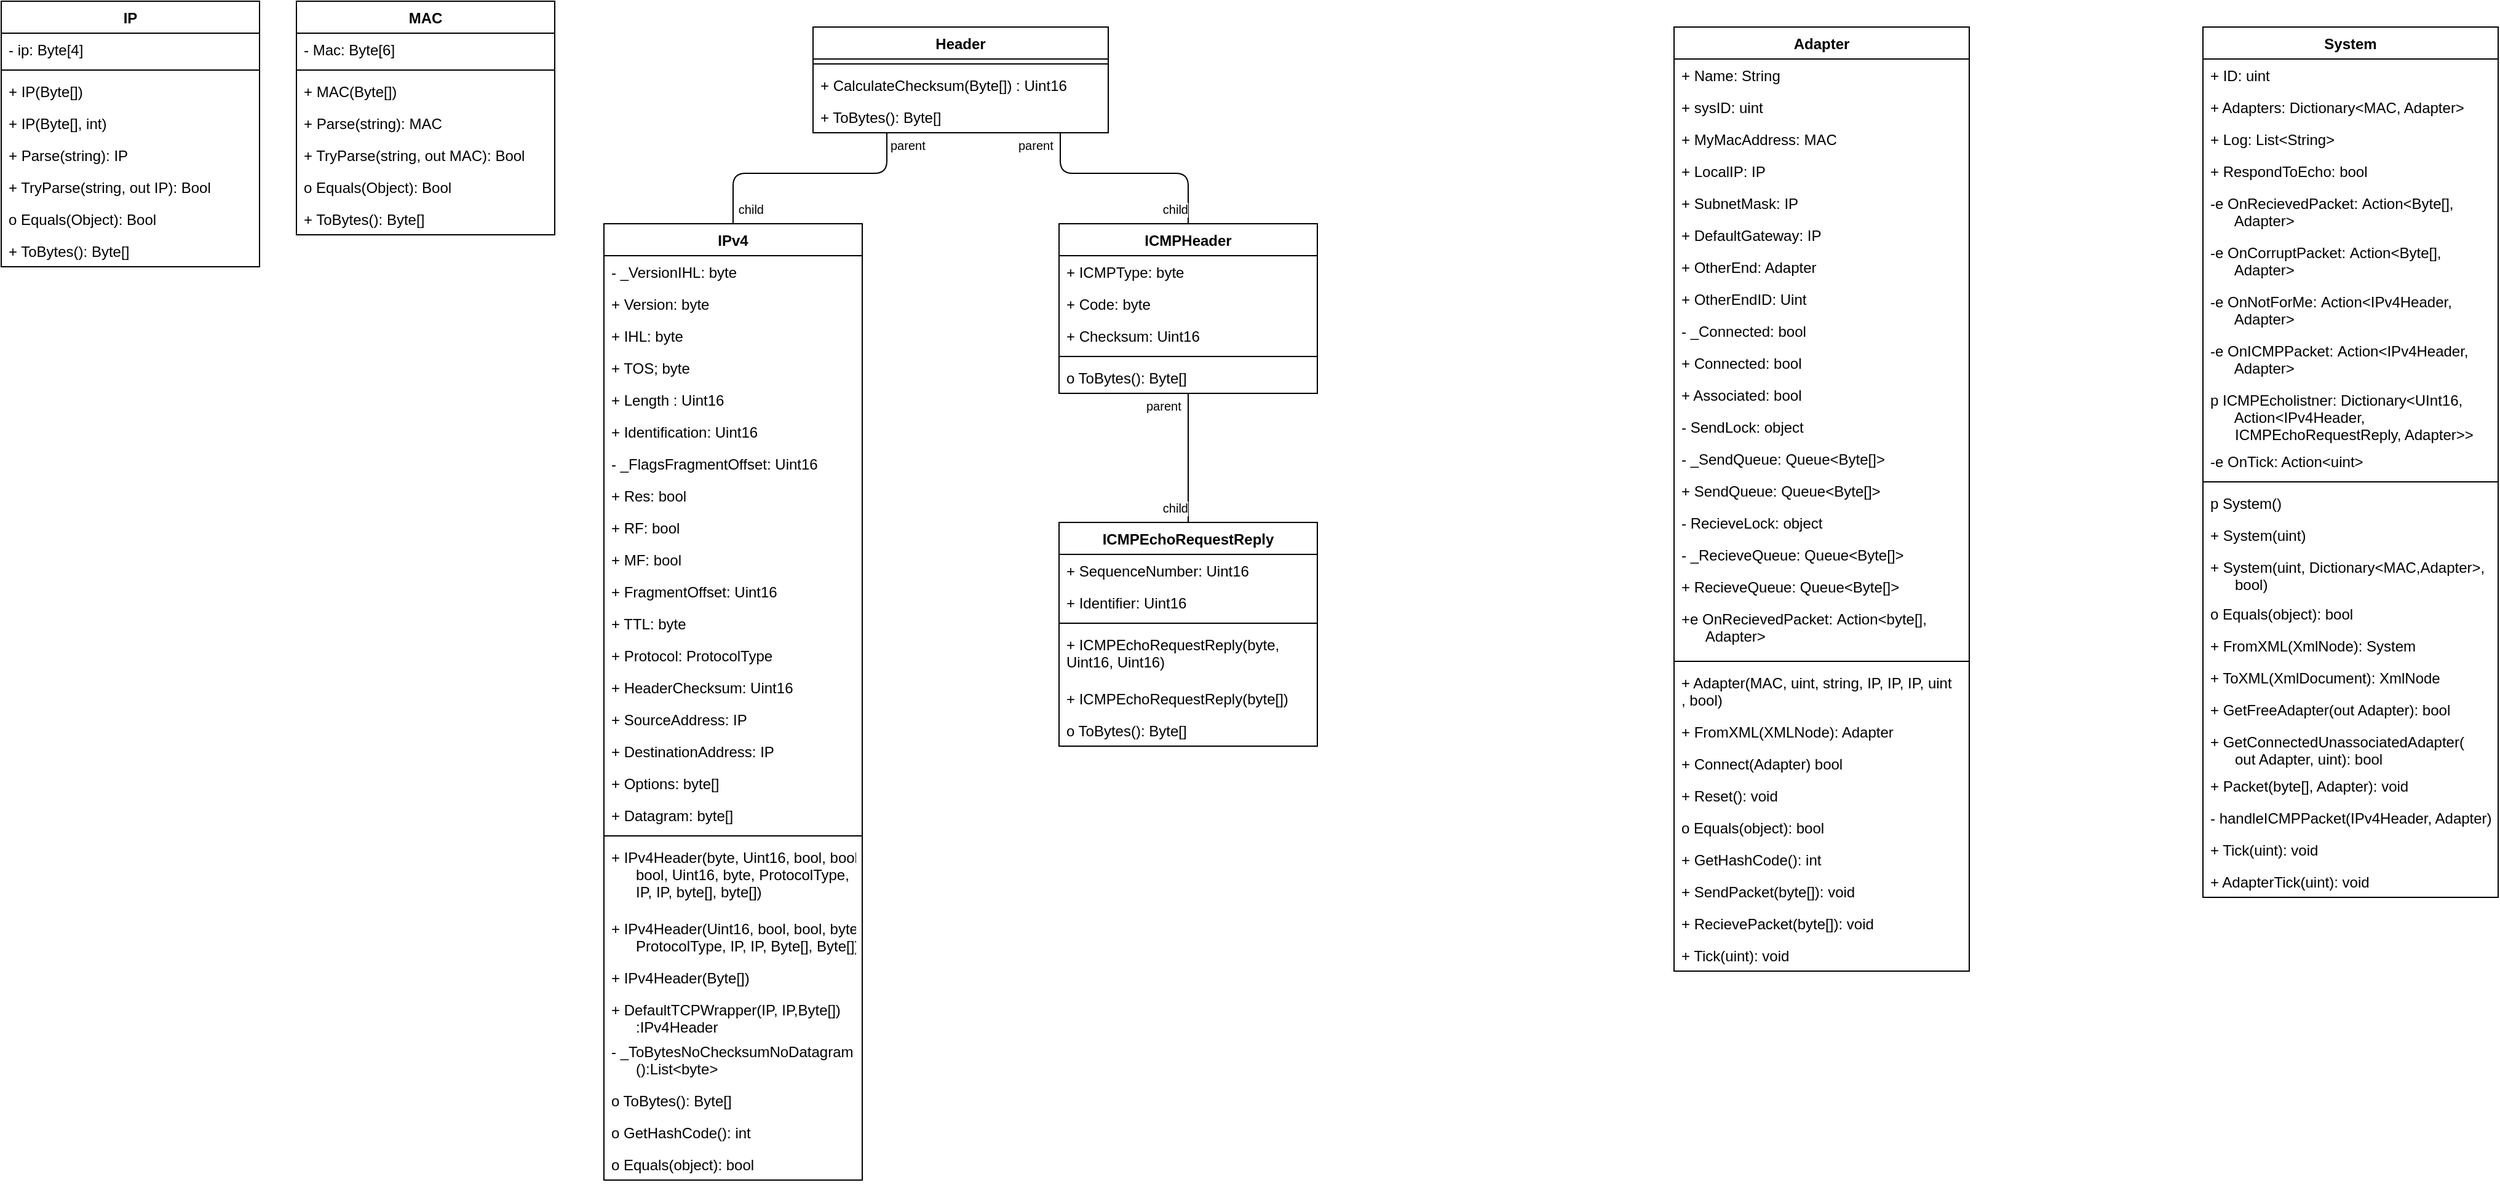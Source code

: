 <mxfile version="10.5.4" type="device"><diagram id="iiaEg7Ecl_lVvArMVaMY" name="Page-1"><mxGraphModel dx="1071" dy="535" grid="1" gridSize="10" guides="1" tooltips="1" connect="1" arrows="1" fold="1" page="1" pageScale="1" pageWidth="827" pageHeight="1169" math="0" shadow="0"><root><mxCell id="0"/><mxCell id="1" parent="0"/><mxCell id="L26gmbb_Y5zJbxJsYGt_-12" value="IP&#10;" style="swimlane;fontStyle=1;align=center;verticalAlign=top;childLayout=stackLayout;horizontal=1;startSize=26;horizontalStack=0;resizeParent=1;resizeParentMax=0;resizeLast=0;collapsible=1;marginBottom=0;" vertex="1" parent="1"><mxGeometry x="20" y="20" width="210" height="216" as="geometry"><mxRectangle x="20" y="20" width="40" height="26" as="alternateBounds"/></mxGeometry></mxCell><mxCell id="L26gmbb_Y5zJbxJsYGt_-13" value="- ip: Byte[4]" style="text;strokeColor=none;fillColor=none;align=left;verticalAlign=top;spacingLeft=4;spacingRight=4;overflow=hidden;rotatable=0;points=[[0,0.5],[1,0.5]];portConstraint=eastwest;" vertex="1" parent="L26gmbb_Y5zJbxJsYGt_-12"><mxGeometry y="26" width="210" height="26" as="geometry"/></mxCell><mxCell id="L26gmbb_Y5zJbxJsYGt_-14" value="" style="line;strokeWidth=1;fillColor=none;align=left;verticalAlign=middle;spacingTop=-1;spacingLeft=3;spacingRight=3;rotatable=0;labelPosition=right;points=[];portConstraint=eastwest;" vertex="1" parent="L26gmbb_Y5zJbxJsYGt_-12"><mxGeometry y="52" width="210" height="8" as="geometry"/></mxCell><mxCell id="L26gmbb_Y5zJbxJsYGt_-15" value="+ IP(Byte[])" style="text;strokeColor=none;fillColor=none;align=left;verticalAlign=top;spacingLeft=4;spacingRight=4;overflow=hidden;rotatable=0;points=[[0,0.5],[1,0.5]];portConstraint=eastwest;" vertex="1" parent="L26gmbb_Y5zJbxJsYGt_-12"><mxGeometry y="60" width="210" height="26" as="geometry"/></mxCell><mxCell id="L26gmbb_Y5zJbxJsYGt_-16" value="+ IP(Byte[], int)" style="text;strokeColor=none;fillColor=none;align=left;verticalAlign=top;spacingLeft=4;spacingRight=4;overflow=hidden;rotatable=0;points=[[0,0.5],[1,0.5]];portConstraint=eastwest;" vertex="1" parent="L26gmbb_Y5zJbxJsYGt_-12"><mxGeometry y="86" width="210" height="26" as="geometry"/></mxCell><mxCell id="L26gmbb_Y5zJbxJsYGt_-17" value="+ Parse(string): IP" style="text;strokeColor=none;fillColor=none;align=left;verticalAlign=top;spacingLeft=4;spacingRight=4;overflow=hidden;rotatable=0;points=[[0,0.5],[1,0.5]];portConstraint=eastwest;" vertex="1" parent="L26gmbb_Y5zJbxJsYGt_-12"><mxGeometry y="112" width="210" height="26" as="geometry"/></mxCell><mxCell id="L26gmbb_Y5zJbxJsYGt_-19" value="+ TryParse(string, out IP): Bool " style="text;strokeColor=none;fillColor=none;align=left;verticalAlign=top;spacingLeft=4;spacingRight=4;overflow=hidden;rotatable=0;points=[[0,0.5],[1,0.5]];portConstraint=eastwest;" vertex="1" parent="L26gmbb_Y5zJbxJsYGt_-12"><mxGeometry y="138" width="210" height="26" as="geometry"/></mxCell><mxCell id="L26gmbb_Y5zJbxJsYGt_-20" value="o Equals(Object): Bool" style="text;strokeColor=none;fillColor=none;align=left;verticalAlign=top;spacingLeft=4;spacingRight=4;overflow=hidden;rotatable=0;points=[[0,0.5],[1,0.5]];portConstraint=eastwest;" vertex="1" parent="L26gmbb_Y5zJbxJsYGt_-12"><mxGeometry y="164" width="210" height="26" as="geometry"/></mxCell><mxCell id="L26gmbb_Y5zJbxJsYGt_-21" value="+ ToBytes(): Byte[]" style="text;strokeColor=none;fillColor=none;align=left;verticalAlign=top;spacingLeft=4;spacingRight=4;overflow=hidden;rotatable=0;points=[[0,0.5],[1,0.5]];portConstraint=eastwest;" vertex="1" parent="L26gmbb_Y5zJbxJsYGt_-12"><mxGeometry y="190" width="210" height="26" as="geometry"/></mxCell><mxCell id="L26gmbb_Y5zJbxJsYGt_-22" value="MAC&#10;" style="swimlane;fontStyle=1;align=center;verticalAlign=top;childLayout=stackLayout;horizontal=1;startSize=26;horizontalStack=0;resizeParent=1;resizeParentMax=0;resizeLast=0;collapsible=1;marginBottom=0;" vertex="1" parent="1"><mxGeometry x="260" y="20" width="210" height="190" as="geometry"><mxRectangle x="260" y="20" width="40" height="26" as="alternateBounds"/></mxGeometry></mxCell><mxCell id="L26gmbb_Y5zJbxJsYGt_-23" value="- Mac: Byte[6]" style="text;strokeColor=none;fillColor=none;align=left;verticalAlign=top;spacingLeft=4;spacingRight=4;overflow=hidden;rotatable=0;points=[[0,0.5],[1,0.5]];portConstraint=eastwest;" vertex="1" parent="L26gmbb_Y5zJbxJsYGt_-22"><mxGeometry y="26" width="210" height="26" as="geometry"/></mxCell><mxCell id="L26gmbb_Y5zJbxJsYGt_-24" value="" style="line;strokeWidth=1;fillColor=none;align=left;verticalAlign=middle;spacingTop=-1;spacingLeft=3;spacingRight=3;rotatable=0;labelPosition=right;points=[];portConstraint=eastwest;" vertex="1" parent="L26gmbb_Y5zJbxJsYGt_-22"><mxGeometry y="52" width="210" height="8" as="geometry"/></mxCell><mxCell id="L26gmbb_Y5zJbxJsYGt_-25" value="+ MAC(Byte[])" style="text;strokeColor=none;fillColor=none;align=left;verticalAlign=top;spacingLeft=4;spacingRight=4;overflow=hidden;rotatable=0;points=[[0,0.5],[1,0.5]];portConstraint=eastwest;" vertex="1" parent="L26gmbb_Y5zJbxJsYGt_-22"><mxGeometry y="60" width="210" height="26" as="geometry"/></mxCell><mxCell id="L26gmbb_Y5zJbxJsYGt_-27" value="+ Parse(string): MAC" style="text;strokeColor=none;fillColor=none;align=left;verticalAlign=top;spacingLeft=4;spacingRight=4;overflow=hidden;rotatable=0;points=[[0,0.5],[1,0.5]];portConstraint=eastwest;" vertex="1" parent="L26gmbb_Y5zJbxJsYGt_-22"><mxGeometry y="86" width="210" height="26" as="geometry"/></mxCell><mxCell id="L26gmbb_Y5zJbxJsYGt_-28" value="+ TryParse(string, out MAC): Bool " style="text;strokeColor=none;fillColor=none;align=left;verticalAlign=top;spacingLeft=4;spacingRight=4;overflow=hidden;rotatable=0;points=[[0,0.5],[1,0.5]];portConstraint=eastwest;" vertex="1" parent="L26gmbb_Y5zJbxJsYGt_-22"><mxGeometry y="112" width="210" height="26" as="geometry"/></mxCell><mxCell id="L26gmbb_Y5zJbxJsYGt_-29" value="o Equals(Object): Bool" style="text;strokeColor=none;fillColor=none;align=left;verticalAlign=top;spacingLeft=4;spacingRight=4;overflow=hidden;rotatable=0;points=[[0,0.5],[1,0.5]];portConstraint=eastwest;" vertex="1" parent="L26gmbb_Y5zJbxJsYGt_-22"><mxGeometry y="138" width="210" height="26" as="geometry"/></mxCell><mxCell id="L26gmbb_Y5zJbxJsYGt_-30" value="+ ToBytes(): Byte[]" style="text;strokeColor=none;fillColor=none;align=left;verticalAlign=top;spacingLeft=4;spacingRight=4;overflow=hidden;rotatable=0;points=[[0,0.5],[1,0.5]];portConstraint=eastwest;" vertex="1" parent="L26gmbb_Y5zJbxJsYGt_-22"><mxGeometry y="164" width="210" height="26" as="geometry"/></mxCell><mxCell id="L26gmbb_Y5zJbxJsYGt_-31" value="Header&#10;" style="swimlane;fontStyle=1;align=center;verticalAlign=top;childLayout=stackLayout;horizontal=1;startSize=26;horizontalStack=0;resizeParent=1;resizeParentMax=0;resizeLast=0;collapsible=1;marginBottom=0;" vertex="1" parent="1"><mxGeometry x="680" y="41" width="240" height="86" as="geometry"><mxRectangle x="260" y="20" width="40" height="26" as="alternateBounds"/></mxGeometry></mxCell><mxCell id="L26gmbb_Y5zJbxJsYGt_-33" value="" style="line;strokeWidth=1;fillColor=none;align=left;verticalAlign=middle;spacingTop=-1;spacingLeft=3;spacingRight=3;rotatable=0;labelPosition=right;points=[];portConstraint=eastwest;" vertex="1" parent="L26gmbb_Y5zJbxJsYGt_-31"><mxGeometry y="26" width="240" height="8" as="geometry"/></mxCell><mxCell id="L26gmbb_Y5zJbxJsYGt_-39" value="+ CalculateChecksum(Byte[]) : Uint16" style="text;strokeColor=none;fillColor=none;align=left;verticalAlign=top;spacingLeft=4;spacingRight=4;overflow=hidden;rotatable=0;points=[[0,0.5],[1,0.5]];portConstraint=eastwest;" vertex="1" parent="L26gmbb_Y5zJbxJsYGt_-31"><mxGeometry y="34" width="240" height="26" as="geometry"/></mxCell><mxCell id="L26gmbb_Y5zJbxJsYGt_-38" value="+ ToBytes(): Byte[]" style="text;strokeColor=none;fillColor=none;align=left;verticalAlign=top;spacingLeft=4;spacingRight=4;overflow=hidden;rotatable=0;points=[[0,0.5],[1,0.5]];portConstraint=eastwest;" vertex="1" parent="L26gmbb_Y5zJbxJsYGt_-31"><mxGeometry y="60" width="240" height="26" as="geometry"/></mxCell><mxCell id="L26gmbb_Y5zJbxJsYGt_-40" value="IPv4&#10;" style="swimlane;fontStyle=1;align=center;verticalAlign=top;childLayout=stackLayout;horizontal=1;startSize=26;horizontalStack=0;resizeParent=1;resizeParentMax=0;resizeLast=0;collapsible=1;marginBottom=0;" vertex="1" parent="1"><mxGeometry x="510" y="201" width="210" height="778" as="geometry"><mxRectangle x="260" y="20" width="40" height="26" as="alternateBounds"/></mxGeometry></mxCell><mxCell id="L26gmbb_Y5zJbxJsYGt_-61" value="- _VersionIHL: byte" style="text;strokeColor=none;fillColor=none;align=left;verticalAlign=top;spacingLeft=4;spacingRight=4;overflow=hidden;rotatable=0;points=[[0,0.5],[1,0.5]];portConstraint=eastwest;" vertex="1" parent="L26gmbb_Y5zJbxJsYGt_-40"><mxGeometry y="26" width="210" height="26" as="geometry"/></mxCell><mxCell id="L26gmbb_Y5zJbxJsYGt_-67" value="+ Version: byte" style="text;strokeColor=none;fillColor=none;align=left;verticalAlign=top;spacingLeft=4;spacingRight=4;overflow=hidden;rotatable=0;points=[[0,0.5],[1,0.5]];portConstraint=eastwest;" vertex="1" parent="L26gmbb_Y5zJbxJsYGt_-40"><mxGeometry y="52" width="210" height="26" as="geometry"/></mxCell><mxCell id="L26gmbb_Y5zJbxJsYGt_-74" value="+ IHL: byte" style="text;strokeColor=none;fillColor=none;align=left;verticalAlign=top;spacingLeft=4;spacingRight=4;overflow=hidden;rotatable=0;points=[[0,0.5],[1,0.5]];portConstraint=eastwest;" vertex="1" parent="L26gmbb_Y5zJbxJsYGt_-40"><mxGeometry y="78" width="210" height="26" as="geometry"/></mxCell><mxCell id="L26gmbb_Y5zJbxJsYGt_-79" value="+ TOS; byte" style="text;strokeColor=none;fillColor=none;align=left;verticalAlign=top;spacingLeft=4;spacingRight=4;overflow=hidden;rotatable=0;points=[[0,0.5],[1,0.5]];portConstraint=eastwest;" vertex="1" parent="L26gmbb_Y5zJbxJsYGt_-40"><mxGeometry y="104" width="210" height="26" as="geometry"/></mxCell><mxCell id="L26gmbb_Y5zJbxJsYGt_-78" value="+ Length : Uint16" style="text;strokeColor=none;fillColor=none;align=left;verticalAlign=top;spacingLeft=4;spacingRight=4;overflow=hidden;rotatable=0;points=[[0,0.5],[1,0.5]];portConstraint=eastwest;" vertex="1" parent="L26gmbb_Y5zJbxJsYGt_-40"><mxGeometry y="130" width="210" height="26" as="geometry"/></mxCell><mxCell id="L26gmbb_Y5zJbxJsYGt_-77" value="+ Identification: Uint16" style="text;strokeColor=none;fillColor=none;align=left;verticalAlign=top;spacingLeft=4;spacingRight=4;overflow=hidden;rotatable=0;points=[[0,0.5],[1,0.5]];portConstraint=eastwest;" vertex="1" parent="L26gmbb_Y5zJbxJsYGt_-40"><mxGeometry y="156" width="210" height="26" as="geometry"/></mxCell><mxCell id="L26gmbb_Y5zJbxJsYGt_-76" value="- _FlagsFragmentOffset: Uint16" style="text;strokeColor=none;fillColor=none;align=left;verticalAlign=top;spacingLeft=4;spacingRight=4;overflow=hidden;rotatable=0;points=[[0,0.5],[1,0.5]];portConstraint=eastwest;" vertex="1" parent="L26gmbb_Y5zJbxJsYGt_-40"><mxGeometry y="182" width="210" height="26" as="geometry"/></mxCell><mxCell id="L26gmbb_Y5zJbxJsYGt_-75" value="+ Res: bool" style="text;strokeColor=none;fillColor=none;align=left;verticalAlign=top;spacingLeft=4;spacingRight=4;overflow=hidden;rotatable=0;points=[[0,0.5],[1,0.5]];portConstraint=eastwest;" vertex="1" parent="L26gmbb_Y5zJbxJsYGt_-40"><mxGeometry y="208" width="210" height="26" as="geometry"/></mxCell><mxCell id="L26gmbb_Y5zJbxJsYGt_-71" value="+ RF: bool" style="text;strokeColor=none;fillColor=none;align=left;verticalAlign=top;spacingLeft=4;spacingRight=4;overflow=hidden;rotatable=0;points=[[0,0.5],[1,0.5]];portConstraint=eastwest;" vertex="1" parent="L26gmbb_Y5zJbxJsYGt_-40"><mxGeometry y="234" width="210" height="26" as="geometry"/></mxCell><mxCell id="L26gmbb_Y5zJbxJsYGt_-73" value="+ MF: bool" style="text;strokeColor=none;fillColor=none;align=left;verticalAlign=top;spacingLeft=4;spacingRight=4;overflow=hidden;rotatable=0;points=[[0,0.5],[1,0.5]];portConstraint=eastwest;" vertex="1" parent="L26gmbb_Y5zJbxJsYGt_-40"><mxGeometry y="260" width="210" height="26" as="geometry"/></mxCell><mxCell id="L26gmbb_Y5zJbxJsYGt_-72" value="+ FragmentOffset: Uint16" style="text;strokeColor=none;fillColor=none;align=left;verticalAlign=top;spacingLeft=4;spacingRight=4;overflow=hidden;rotatable=0;points=[[0,0.5],[1,0.5]];portConstraint=eastwest;" vertex="1" parent="L26gmbb_Y5zJbxJsYGt_-40"><mxGeometry y="286" width="210" height="26" as="geometry"/></mxCell><mxCell id="L26gmbb_Y5zJbxJsYGt_-70" value="+ TTL: byte" style="text;strokeColor=none;fillColor=none;align=left;verticalAlign=top;spacingLeft=4;spacingRight=4;overflow=hidden;rotatable=0;points=[[0,0.5],[1,0.5]];portConstraint=eastwest;" vertex="1" parent="L26gmbb_Y5zJbxJsYGt_-40"><mxGeometry y="312" width="210" height="26" as="geometry"/></mxCell><mxCell id="L26gmbb_Y5zJbxJsYGt_-68" value="+ Protocol: ProtocolType" style="text;strokeColor=none;fillColor=none;align=left;verticalAlign=top;spacingLeft=4;spacingRight=4;overflow=hidden;rotatable=0;points=[[0,0.5],[1,0.5]];portConstraint=eastwest;" vertex="1" parent="L26gmbb_Y5zJbxJsYGt_-40"><mxGeometry y="338" width="210" height="26" as="geometry"/></mxCell><mxCell id="L26gmbb_Y5zJbxJsYGt_-69" value="+ HeaderChecksum: Uint16" style="text;strokeColor=none;fillColor=none;align=left;verticalAlign=top;spacingLeft=4;spacingRight=4;overflow=hidden;rotatable=0;points=[[0,0.5],[1,0.5]];portConstraint=eastwest;" vertex="1" parent="L26gmbb_Y5zJbxJsYGt_-40"><mxGeometry y="364" width="210" height="26" as="geometry"/></mxCell><mxCell id="L26gmbb_Y5zJbxJsYGt_-66" value="+ SourceAddress: IP" style="text;strokeColor=none;fillColor=none;align=left;verticalAlign=top;spacingLeft=4;spacingRight=4;overflow=hidden;rotatable=0;points=[[0,0.5],[1,0.5]];portConstraint=eastwest;" vertex="1" parent="L26gmbb_Y5zJbxJsYGt_-40"><mxGeometry y="390" width="210" height="26" as="geometry"/></mxCell><mxCell id="L26gmbb_Y5zJbxJsYGt_-65" value="+ DestinationAddress: IP" style="text;strokeColor=none;fillColor=none;align=left;verticalAlign=top;spacingLeft=4;spacingRight=4;overflow=hidden;rotatable=0;points=[[0,0.5],[1,0.5]];portConstraint=eastwest;" vertex="1" parent="L26gmbb_Y5zJbxJsYGt_-40"><mxGeometry y="416" width="210" height="26" as="geometry"/></mxCell><mxCell id="L26gmbb_Y5zJbxJsYGt_-63" value="+ Options: byte[]" style="text;strokeColor=none;fillColor=none;align=left;verticalAlign=top;spacingLeft=4;spacingRight=4;overflow=hidden;rotatable=0;points=[[0,0.5],[1,0.5]];portConstraint=eastwest;" vertex="1" parent="L26gmbb_Y5zJbxJsYGt_-40"><mxGeometry y="442" width="210" height="26" as="geometry"/></mxCell><mxCell id="L26gmbb_Y5zJbxJsYGt_-62" value="+ Datagram: byte[]" style="text;strokeColor=none;fillColor=none;align=left;verticalAlign=top;spacingLeft=4;spacingRight=4;overflow=hidden;rotatable=0;points=[[0,0.5],[1,0.5]];portConstraint=eastwest;" vertex="1" parent="L26gmbb_Y5zJbxJsYGt_-40"><mxGeometry y="468" width="210" height="26" as="geometry"/></mxCell><mxCell id="L26gmbb_Y5zJbxJsYGt_-41" value="" style="line;strokeWidth=1;fillColor=none;align=left;verticalAlign=middle;spacingTop=-1;spacingLeft=3;spacingRight=3;rotatable=0;labelPosition=right;points=[];portConstraint=eastwest;" vertex="1" parent="L26gmbb_Y5zJbxJsYGt_-40"><mxGeometry y="494" width="210" height="8" as="geometry"/></mxCell><mxCell id="L26gmbb_Y5zJbxJsYGt_-42" value="+ IPv4Header(byte, Uint16, bool, bool,&#10;      bool, Uint16, byte, ProtocolType, &#10;      IP, IP, byte[], byte[])" style="text;strokeColor=none;fillColor=none;align=left;verticalAlign=top;spacingLeft=4;spacingRight=4;overflow=hidden;rotatable=0;points=[[0,0.5],[1,0.5]];portConstraint=eastwest;" vertex="1" parent="L26gmbb_Y5zJbxJsYGt_-40"><mxGeometry y="502" width="210" height="58" as="geometry"/></mxCell><mxCell id="L26gmbb_Y5zJbxJsYGt_-81" value="+ IPv4Header(Uint16, bool, bool, byte,&#10;      ProtocolType, IP, IP, Byte[], Byte[])" style="text;strokeColor=none;fillColor=none;align=left;verticalAlign=top;spacingLeft=4;spacingRight=4;overflow=hidden;rotatable=0;points=[[0,0.5],[1,0.5]];portConstraint=eastwest;fontFamily=Helvetica;fontSize=12;fontColor=#000000;gradientColor=none;" vertex="1" parent="L26gmbb_Y5zJbxJsYGt_-40"><mxGeometry y="560" width="210" height="40" as="geometry"/></mxCell><mxCell id="L26gmbb_Y5zJbxJsYGt_-82" value="+ IPv4Header(Byte[])" style="text;strokeColor=none;fillColor=none;align=left;verticalAlign=top;spacingLeft=4;spacingRight=4;overflow=hidden;rotatable=0;points=[[0,0.5],[1,0.5]];portConstraint=eastwest;" vertex="1" parent="L26gmbb_Y5zJbxJsYGt_-40"><mxGeometry y="600" width="210" height="26" as="geometry"/></mxCell><mxCell id="L26gmbb_Y5zJbxJsYGt_-84" value="+ DefaultTCPWrapper(IP, IP,Byte[])&#10;      :IPv4Header" style="text;strokeColor=none;fillColor=none;align=left;verticalAlign=top;spacingLeft=4;spacingRight=4;overflow=hidden;rotatable=0;points=[[0,0.5],[1,0.5]];portConstraint=eastwest;" vertex="1" parent="L26gmbb_Y5zJbxJsYGt_-40"><mxGeometry y="626" width="210" height="34" as="geometry"/></mxCell><mxCell id="L26gmbb_Y5zJbxJsYGt_-83" value="- _ToBytesNoChecksumNoDatagram&#10;      ():List&lt;byte&gt;" style="text;strokeColor=none;fillColor=none;align=left;verticalAlign=top;spacingLeft=4;spacingRight=4;overflow=hidden;rotatable=0;points=[[0,0.5],[1,0.5]];portConstraint=eastwest;" vertex="1" parent="L26gmbb_Y5zJbxJsYGt_-40"><mxGeometry y="660" width="210" height="40" as="geometry"/></mxCell><mxCell id="L26gmbb_Y5zJbxJsYGt_-85" value="o ToBytes(): Byte[]" style="text;strokeColor=none;fillColor=none;align=left;verticalAlign=top;spacingLeft=4;spacingRight=4;overflow=hidden;rotatable=0;points=[[0,0.5],[1,0.5]];portConstraint=eastwest;" vertex="1" parent="L26gmbb_Y5zJbxJsYGt_-40"><mxGeometry y="700" width="210" height="26" as="geometry"/></mxCell><mxCell id="L26gmbb_Y5zJbxJsYGt_-80" value="o GetHashCode(): int" style="text;strokeColor=none;fillColor=none;align=left;verticalAlign=top;spacingLeft=4;spacingRight=4;overflow=hidden;rotatable=0;points=[[0,0.5],[1,0.5]];portConstraint=eastwest;" vertex="1" parent="L26gmbb_Y5zJbxJsYGt_-40"><mxGeometry y="726" width="210" height="26" as="geometry"/></mxCell><mxCell id="L26gmbb_Y5zJbxJsYGt_-43" value="o Equals(object): bool" style="text;strokeColor=none;fillColor=none;align=left;verticalAlign=top;spacingLeft=4;spacingRight=4;overflow=hidden;rotatable=0;points=[[0,0.5],[1,0.5]];portConstraint=eastwest;" vertex="1" parent="L26gmbb_Y5zJbxJsYGt_-40"><mxGeometry y="752" width="210" height="26" as="geometry"/></mxCell><mxCell id="L26gmbb_Y5zJbxJsYGt_-44" value="ICMPHeader&#10;" style="swimlane;fontStyle=1;align=center;verticalAlign=top;childLayout=stackLayout;horizontal=1;startSize=26;horizontalStack=0;resizeParent=1;resizeParentMax=0;resizeLast=0;collapsible=1;marginBottom=0;" vertex="1" parent="1"><mxGeometry x="880" y="201" width="210" height="138" as="geometry"><mxRectangle x="260" y="20" width="40" height="26" as="alternateBounds"/></mxGeometry></mxCell><mxCell id="L26gmbb_Y5zJbxJsYGt_-87" value="+ ICMPType: byte" style="text;strokeColor=none;fillColor=none;align=left;verticalAlign=top;spacingLeft=4;spacingRight=4;overflow=hidden;rotatable=0;points=[[0,0.5],[1,0.5]];portConstraint=eastwest;" vertex="1" parent="L26gmbb_Y5zJbxJsYGt_-44"><mxGeometry y="26" width="210" height="26" as="geometry"/></mxCell><mxCell id="L26gmbb_Y5zJbxJsYGt_-88" value="+ Code: byte" style="text;strokeColor=none;fillColor=none;align=left;verticalAlign=top;spacingLeft=4;spacingRight=4;overflow=hidden;rotatable=0;points=[[0,0.5],[1,0.5]];portConstraint=eastwest;" vertex="1" parent="L26gmbb_Y5zJbxJsYGt_-44"><mxGeometry y="52" width="210" height="26" as="geometry"/></mxCell><mxCell id="L26gmbb_Y5zJbxJsYGt_-86" value="+ Checksum: Uint16" style="text;strokeColor=none;fillColor=none;align=left;verticalAlign=top;spacingLeft=4;spacingRight=4;overflow=hidden;rotatable=0;points=[[0,0.5],[1,0.5]];portConstraint=eastwest;" vertex="1" parent="L26gmbb_Y5zJbxJsYGt_-44"><mxGeometry y="78" width="210" height="26" as="geometry"/></mxCell><mxCell id="L26gmbb_Y5zJbxJsYGt_-45" value="" style="line;strokeWidth=1;fillColor=none;align=left;verticalAlign=middle;spacingTop=-1;spacingLeft=3;spacingRight=3;rotatable=0;labelPosition=right;points=[];portConstraint=eastwest;" vertex="1" parent="L26gmbb_Y5zJbxJsYGt_-44"><mxGeometry y="104" width="210" height="8" as="geometry"/></mxCell><mxCell id="L26gmbb_Y5zJbxJsYGt_-47" value="o ToBytes(): Byte[]" style="text;strokeColor=none;fillColor=none;align=left;verticalAlign=top;spacingLeft=4;spacingRight=4;overflow=hidden;rotatable=0;points=[[0,0.5],[1,0.5]];portConstraint=eastwest;" vertex="1" parent="L26gmbb_Y5zJbxJsYGt_-44"><mxGeometry y="112" width="210" height="26" as="geometry"/></mxCell><mxCell id="L26gmbb_Y5zJbxJsYGt_-50" value="" style="endArrow=none;html=1;edgeStyle=orthogonalEdgeStyle;entryX=0.5;entryY=0;entryDx=0;entryDy=0;exitX=0.25;exitY=1;exitDx=0;exitDy=0;" edge="1" parent="1" source="L26gmbb_Y5zJbxJsYGt_-31" target="L26gmbb_Y5zJbxJsYGt_-40"><mxGeometry relative="1" as="geometry"><mxPoint x="739" y="160" as="sourcePoint"/><mxPoint x="640" y="170" as="targetPoint"/><Array as="points"><mxPoint x="740" y="160"/><mxPoint x="615" y="160"/></Array></mxGeometry></mxCell><mxCell id="L26gmbb_Y5zJbxJsYGt_-51" value="parent" style="resizable=0;html=1;align=left;verticalAlign=bottom;labelBackgroundColor=#ffffff;fontSize=10;" connectable="0" vertex="1" parent="L26gmbb_Y5zJbxJsYGt_-50"><mxGeometry x="-1" relative="1" as="geometry"><mxPoint x="0.5" y="18" as="offset"/></mxGeometry></mxCell><mxCell id="L26gmbb_Y5zJbxJsYGt_-52" value="child" style="resizable=0;html=1;align=right;verticalAlign=bottom;labelBackgroundColor=#ffffff;fontSize=10;" connectable="0" vertex="1" parent="L26gmbb_Y5zJbxJsYGt_-50"><mxGeometry x="1" relative="1" as="geometry"><mxPoint x="25.5" y="-4" as="offset"/></mxGeometry></mxCell><mxCell id="L26gmbb_Y5zJbxJsYGt_-53" value="" style="endArrow=none;html=1;edgeStyle=orthogonalEdgeStyle;entryX=0.5;entryY=0;entryDx=0;entryDy=0;" edge="1" parent="1" source="L26gmbb_Y5zJbxJsYGt_-38" target="L26gmbb_Y5zJbxJsYGt_-44"><mxGeometry relative="1" as="geometry"><mxPoint x="880.167" y="145" as="sourcePoint"/><mxPoint x="755.167" y="219.167" as="targetPoint"/><Array as="points"><mxPoint x="881" y="160"/><mxPoint x="985" y="160"/></Array></mxGeometry></mxCell><mxCell id="L26gmbb_Y5zJbxJsYGt_-54" value="parent" style="resizable=0;html=1;align=left;verticalAlign=bottom;labelBackgroundColor=#ffffff;fontSize=10;" connectable="0" vertex="1" parent="L26gmbb_Y5zJbxJsYGt_-53"><mxGeometry x="-1" relative="1" as="geometry"><mxPoint x="-36.5" y="18" as="offset"/></mxGeometry></mxCell><mxCell id="L26gmbb_Y5zJbxJsYGt_-55" value="child" style="resizable=0;html=1;align=right;verticalAlign=bottom;labelBackgroundColor=#ffffff;fontSize=10;" connectable="0" vertex="1" parent="L26gmbb_Y5zJbxJsYGt_-53"><mxGeometry x="1" relative="1" as="geometry"><mxPoint x="0.5" y="-4" as="offset"/></mxGeometry></mxCell><mxCell id="L26gmbb_Y5zJbxJsYGt_-89" value="" style="endArrow=none;html=1;edgeStyle=orthogonalEdgeStyle;exitX=0.5;exitY=1;exitDx=0;exitDy=0;entryX=0.5;entryY=0;entryDx=0;entryDy=0;" edge="1" parent="1" source="L26gmbb_Y5zJbxJsYGt_-44" target="L26gmbb_Y5zJbxJsYGt_-92"><mxGeometry relative="1" as="geometry"><mxPoint x="983.674" y="390" as="sourcePoint"/><mxPoint x="985" y="440" as="targetPoint"/><Array as="points"/></mxGeometry></mxCell><mxCell id="L26gmbb_Y5zJbxJsYGt_-90" value="parent" style="resizable=0;html=1;align=left;verticalAlign=bottom;labelBackgroundColor=#ffffff;fontSize=10;" connectable="0" vertex="1" parent="L26gmbb_Y5zJbxJsYGt_-89"><mxGeometry x="-1" relative="1" as="geometry"><mxPoint x="-36.5" y="18" as="offset"/></mxGeometry></mxCell><mxCell id="L26gmbb_Y5zJbxJsYGt_-91" value="child" style="resizable=0;html=1;align=right;verticalAlign=bottom;labelBackgroundColor=#ffffff;fontSize=10;" connectable="0" vertex="1" parent="L26gmbb_Y5zJbxJsYGt_-89"><mxGeometry x="1" relative="1" as="geometry"><mxPoint x="0.5" y="-4" as="offset"/></mxGeometry></mxCell><mxCell id="L26gmbb_Y5zJbxJsYGt_-92" value="ICMPEchoRequestReply&#10;" style="swimlane;fontStyle=1;align=center;verticalAlign=top;childLayout=stackLayout;horizontal=1;startSize=26;horizontalStack=0;resizeParent=1;resizeParentMax=0;resizeLast=0;collapsible=1;marginBottom=0;" vertex="1" parent="1"><mxGeometry x="880" y="444" width="210" height="182" as="geometry"><mxRectangle x="260" y="20" width="40" height="26" as="alternateBounds"/></mxGeometry></mxCell><mxCell id="L26gmbb_Y5zJbxJsYGt_-93" value="+ SequenceNumber: Uint16" style="text;strokeColor=none;fillColor=none;align=left;verticalAlign=top;spacingLeft=4;spacingRight=4;overflow=hidden;rotatable=0;points=[[0,0.5],[1,0.5]];portConstraint=eastwest;" vertex="1" parent="L26gmbb_Y5zJbxJsYGt_-92"><mxGeometry y="26" width="210" height="26" as="geometry"/></mxCell><mxCell id="L26gmbb_Y5zJbxJsYGt_-94" value="+ Identifier: Uint16" style="text;strokeColor=none;fillColor=none;align=left;verticalAlign=top;spacingLeft=4;spacingRight=4;overflow=hidden;rotatable=0;points=[[0,0.5],[1,0.5]];portConstraint=eastwest;" vertex="1" parent="L26gmbb_Y5zJbxJsYGt_-92"><mxGeometry y="52" width="210" height="26" as="geometry"/></mxCell><mxCell id="L26gmbb_Y5zJbxJsYGt_-96" value="" style="line;strokeWidth=1;fillColor=none;align=left;verticalAlign=middle;spacingTop=-1;spacingLeft=3;spacingRight=3;rotatable=0;labelPosition=right;points=[];portConstraint=eastwest;" vertex="1" parent="L26gmbb_Y5zJbxJsYGt_-92"><mxGeometry y="78" width="210" height="8" as="geometry"/></mxCell><mxCell id="L26gmbb_Y5zJbxJsYGt_-98" value="+ ICMPEchoRequestReply(byte, &#10;Uint16, Uint16)" style="text;strokeColor=none;fillColor=none;align=left;verticalAlign=top;spacingLeft=4;spacingRight=4;overflow=hidden;rotatable=0;points=[[0,0.5],[1,0.5]];portConstraint=eastwest;" vertex="1" parent="L26gmbb_Y5zJbxJsYGt_-92"><mxGeometry y="86" width="210" height="44" as="geometry"/></mxCell><mxCell id="L26gmbb_Y5zJbxJsYGt_-100" value="+ ICMPEchoRequestReply(byte[])" style="text;strokeColor=none;fillColor=none;align=left;verticalAlign=top;spacingLeft=4;spacingRight=4;overflow=hidden;rotatable=0;points=[[0,0.5],[1,0.5]];portConstraint=eastwest;" vertex="1" parent="L26gmbb_Y5zJbxJsYGt_-92"><mxGeometry y="130" width="210" height="26" as="geometry"/></mxCell><mxCell id="L26gmbb_Y5zJbxJsYGt_-97" value="o ToBytes(): Byte[]" style="text;strokeColor=none;fillColor=none;align=left;verticalAlign=top;spacingLeft=4;spacingRight=4;overflow=hidden;rotatable=0;points=[[0,0.5],[1,0.5]];portConstraint=eastwest;" vertex="1" parent="L26gmbb_Y5zJbxJsYGt_-92"><mxGeometry y="156" width="210" height="26" as="geometry"/></mxCell><mxCell id="L26gmbb_Y5zJbxJsYGt_-101" value="Adapter&#10;" style="swimlane;fontStyle=1;align=center;verticalAlign=top;childLayout=stackLayout;horizontal=1;startSize=26;horizontalStack=0;resizeParent=1;resizeParentMax=0;resizeLast=0;collapsible=1;marginBottom=0;" vertex="1" parent="1"><mxGeometry x="1380" y="41" width="240" height="768" as="geometry"><mxRectangle x="260" y="20" width="40" height="26" as="alternateBounds"/></mxGeometry></mxCell><mxCell id="L26gmbb_Y5zJbxJsYGt_-107" value="+ Name: String" style="text;strokeColor=none;fillColor=none;align=left;verticalAlign=top;spacingLeft=4;spacingRight=4;overflow=hidden;rotatable=0;points=[[0,0.5],[1,0.5]];portConstraint=eastwest;" vertex="1" parent="L26gmbb_Y5zJbxJsYGt_-101"><mxGeometry y="26" width="240" height="26" as="geometry"/></mxCell><mxCell id="L26gmbb_Y5zJbxJsYGt_-109" value="+ sysID: uint" style="text;strokeColor=none;fillColor=none;align=left;verticalAlign=top;spacingLeft=4;spacingRight=4;overflow=hidden;rotatable=0;points=[[0,0.5],[1,0.5]];portConstraint=eastwest;" vertex="1" parent="L26gmbb_Y5zJbxJsYGt_-101"><mxGeometry y="52" width="240" height="26" as="geometry"/></mxCell><mxCell id="L26gmbb_Y5zJbxJsYGt_-122" value="+ MyMacAddress: MAC" style="text;strokeColor=none;fillColor=none;align=left;verticalAlign=top;spacingLeft=4;spacingRight=4;overflow=hidden;rotatable=0;points=[[0,0.5],[1,0.5]];portConstraint=eastwest;" vertex="1" parent="L26gmbb_Y5zJbxJsYGt_-101"><mxGeometry y="78" width="240" height="26" as="geometry"/></mxCell><mxCell id="L26gmbb_Y5zJbxJsYGt_-116" value="+ LocalIP: IP" style="text;strokeColor=none;fillColor=none;align=left;verticalAlign=top;spacingLeft=4;spacingRight=4;overflow=hidden;rotatable=0;points=[[0,0.5],[1,0.5]];portConstraint=eastwest;" vertex="1" parent="L26gmbb_Y5zJbxJsYGt_-101"><mxGeometry y="104" width="240" height="26" as="geometry"/></mxCell><mxCell id="L26gmbb_Y5zJbxJsYGt_-121" value="+ SubnetMask: IP" style="text;strokeColor=none;fillColor=none;align=left;verticalAlign=top;spacingLeft=4;spacingRight=4;overflow=hidden;rotatable=0;points=[[0,0.5],[1,0.5]];portConstraint=eastwest;" vertex="1" parent="L26gmbb_Y5zJbxJsYGt_-101"><mxGeometry y="130" width="240" height="26" as="geometry"/></mxCell><mxCell id="L26gmbb_Y5zJbxJsYGt_-120" value="+ DefaultGateway: IP" style="text;strokeColor=none;fillColor=none;align=left;verticalAlign=top;spacingLeft=4;spacingRight=4;overflow=hidden;rotatable=0;points=[[0,0.5],[1,0.5]];portConstraint=eastwest;" vertex="1" parent="L26gmbb_Y5zJbxJsYGt_-101"><mxGeometry y="156" width="240" height="26" as="geometry"/></mxCell><mxCell id="L26gmbb_Y5zJbxJsYGt_-117" value="+ OtherEnd: Adapter" style="text;strokeColor=none;fillColor=none;align=left;verticalAlign=top;spacingLeft=4;spacingRight=4;overflow=hidden;rotatable=0;points=[[0,0.5],[1,0.5]];portConstraint=eastwest;" vertex="1" parent="L26gmbb_Y5zJbxJsYGt_-101"><mxGeometry y="182" width="240" height="26" as="geometry"/></mxCell><mxCell id="L26gmbb_Y5zJbxJsYGt_-119" value="+ OtherEndID: Uint" style="text;strokeColor=none;fillColor=none;align=left;verticalAlign=top;spacingLeft=4;spacingRight=4;overflow=hidden;rotatable=0;points=[[0,0.5],[1,0.5]];portConstraint=eastwest;" vertex="1" parent="L26gmbb_Y5zJbxJsYGt_-101"><mxGeometry y="208" width="240" height="26" as="geometry"/></mxCell><mxCell id="L26gmbb_Y5zJbxJsYGt_-118" value="- _Connected: bool " style="text;strokeColor=none;fillColor=none;align=left;verticalAlign=top;spacingLeft=4;spacingRight=4;overflow=hidden;rotatable=0;points=[[0,0.5],[1,0.5]];portConstraint=eastwest;" vertex="1" parent="L26gmbb_Y5zJbxJsYGt_-101"><mxGeometry y="234" width="240" height="26" as="geometry"/></mxCell><mxCell id="L26gmbb_Y5zJbxJsYGt_-114" value="+ Connected: bool" style="text;strokeColor=none;fillColor=none;align=left;verticalAlign=top;spacingLeft=4;spacingRight=4;overflow=hidden;rotatable=0;points=[[0,0.5],[1,0.5]];portConstraint=eastwest;" vertex="1" parent="L26gmbb_Y5zJbxJsYGt_-101"><mxGeometry y="260" width="240" height="26" as="geometry"/></mxCell><mxCell id="L26gmbb_Y5zJbxJsYGt_-115" value="+ Associated: bool" style="text;strokeColor=none;fillColor=none;align=left;verticalAlign=top;spacingLeft=4;spacingRight=4;overflow=hidden;rotatable=0;points=[[0,0.5],[1,0.5]];portConstraint=eastwest;" vertex="1" parent="L26gmbb_Y5zJbxJsYGt_-101"><mxGeometry y="286" width="240" height="26" as="geometry"/></mxCell><mxCell id="L26gmbb_Y5zJbxJsYGt_-112" value="- SendLock: object" style="text;strokeColor=none;fillColor=none;align=left;verticalAlign=top;spacingLeft=4;spacingRight=4;overflow=hidden;rotatable=0;points=[[0,0.5],[1,0.5]];portConstraint=eastwest;" vertex="1" parent="L26gmbb_Y5zJbxJsYGt_-101"><mxGeometry y="312" width="240" height="26" as="geometry"/></mxCell><mxCell id="L26gmbb_Y5zJbxJsYGt_-113" value="- _SendQueue: Queue&lt;Byte[]&gt;" style="text;strokeColor=none;fillColor=none;align=left;verticalAlign=top;spacingLeft=4;spacingRight=4;overflow=hidden;rotatable=0;points=[[0,0.5],[1,0.5]];portConstraint=eastwest;" vertex="1" parent="L26gmbb_Y5zJbxJsYGt_-101"><mxGeometry y="338" width="240" height="26" as="geometry"/></mxCell><mxCell id="L26gmbb_Y5zJbxJsYGt_-111" value="+ SendQueue: Queue&lt;Byte[]&gt;" style="text;strokeColor=none;fillColor=none;align=left;verticalAlign=top;spacingLeft=4;spacingRight=4;overflow=hidden;rotatable=0;points=[[0,0.5],[1,0.5]];portConstraint=eastwest;" vertex="1" parent="L26gmbb_Y5zJbxJsYGt_-101"><mxGeometry y="364" width="240" height="26" as="geometry"/></mxCell><mxCell id="L26gmbb_Y5zJbxJsYGt_-110" value="- RecieveLock: object" style="text;strokeColor=none;fillColor=none;align=left;verticalAlign=top;spacingLeft=4;spacingRight=4;overflow=hidden;rotatable=0;points=[[0,0.5],[1,0.5]];portConstraint=eastwest;" vertex="1" parent="L26gmbb_Y5zJbxJsYGt_-101"><mxGeometry y="390" width="240" height="26" as="geometry"/></mxCell><mxCell id="L26gmbb_Y5zJbxJsYGt_-108" value="- _RecieveQueue: Queue&lt;Byte[]&gt;" style="text;strokeColor=none;fillColor=none;align=left;verticalAlign=top;spacingLeft=4;spacingRight=4;overflow=hidden;rotatable=0;points=[[0,0.5],[1,0.5]];portConstraint=eastwest;" vertex="1" parent="L26gmbb_Y5zJbxJsYGt_-101"><mxGeometry y="416" width="240" height="26" as="geometry"/></mxCell><mxCell id="L26gmbb_Y5zJbxJsYGt_-106" value="+ RecieveQueue: Queue&lt;Byte[]&gt;" style="text;strokeColor=none;fillColor=none;align=left;verticalAlign=top;spacingLeft=4;spacingRight=4;overflow=hidden;rotatable=0;points=[[0,0.5],[1,0.5]];portConstraint=eastwest;" vertex="1" parent="L26gmbb_Y5zJbxJsYGt_-101"><mxGeometry y="442" width="240" height="26" as="geometry"/></mxCell><mxCell id="L26gmbb_Y5zJbxJsYGt_-131" value="+e OnRecievedPacket: Action&lt;byte[],&#10;      Adapter&gt;" style="text;strokeColor=none;fillColor=none;align=left;verticalAlign=top;spacingLeft=4;spacingRight=4;overflow=hidden;rotatable=0;points=[[0,0.5],[1,0.5]];portConstraint=eastwest;" vertex="1" parent="L26gmbb_Y5zJbxJsYGt_-101"><mxGeometry y="468" width="240" height="44" as="geometry"/></mxCell><mxCell id="L26gmbb_Y5zJbxJsYGt_-102" value="" style="line;strokeWidth=1;fillColor=none;align=left;verticalAlign=middle;spacingTop=-1;spacingLeft=3;spacingRight=3;rotatable=0;labelPosition=right;points=[];portConstraint=eastwest;" vertex="1" parent="L26gmbb_Y5zJbxJsYGt_-101"><mxGeometry y="512" width="240" height="8" as="geometry"/></mxCell><mxCell id="L26gmbb_Y5zJbxJsYGt_-127" value="+ Adapter(MAC, uint, string, IP, IP, IP, uint&#10;, bool)" style="text;strokeColor=none;fillColor=none;align=left;verticalAlign=top;spacingLeft=4;spacingRight=4;overflow=hidden;rotatable=0;points=[[0,0.5],[1,0.5]];portConstraint=eastwest;" vertex="1" parent="L26gmbb_Y5zJbxJsYGt_-101"><mxGeometry y="520" width="240" height="40" as="geometry"/></mxCell><mxCell id="L26gmbb_Y5zJbxJsYGt_-130" value="+ FromXML(XMLNode): Adapter" style="text;strokeColor=none;fillColor=none;align=left;verticalAlign=top;spacingLeft=4;spacingRight=4;overflow=hidden;rotatable=0;points=[[0,0.5],[1,0.5]];portConstraint=eastwest;" vertex="1" parent="L26gmbb_Y5zJbxJsYGt_-101"><mxGeometry y="560" width="240" height="26" as="geometry"/></mxCell><mxCell id="L26gmbb_Y5zJbxJsYGt_-129" value="+ Connect(Adapter) bool" style="text;strokeColor=none;fillColor=none;align=left;verticalAlign=top;spacingLeft=4;spacingRight=4;overflow=hidden;rotatable=0;points=[[0,0.5],[1,0.5]];portConstraint=eastwest;" vertex="1" parent="L26gmbb_Y5zJbxJsYGt_-101"><mxGeometry y="586" width="240" height="26" as="geometry"/></mxCell><mxCell id="L26gmbb_Y5zJbxJsYGt_-128" value="+ Reset(): void" style="text;strokeColor=none;fillColor=none;align=left;verticalAlign=top;spacingLeft=4;spacingRight=4;overflow=hidden;rotatable=0;points=[[0,0.5],[1,0.5]];portConstraint=eastwest;" vertex="1" parent="L26gmbb_Y5zJbxJsYGt_-101"><mxGeometry y="612" width="240" height="26" as="geometry"/></mxCell><mxCell id="L26gmbb_Y5zJbxJsYGt_-123" value="o Equals(object): bool" style="text;strokeColor=none;fillColor=none;align=left;verticalAlign=top;spacingLeft=4;spacingRight=4;overflow=hidden;rotatable=0;points=[[0,0.5],[1,0.5]];portConstraint=eastwest;" vertex="1" parent="L26gmbb_Y5zJbxJsYGt_-101"><mxGeometry y="638" width="240" height="26" as="geometry"/></mxCell><mxCell id="L26gmbb_Y5zJbxJsYGt_-126" value="+ GetHashCode(): int" style="text;strokeColor=none;fillColor=none;align=left;verticalAlign=top;spacingLeft=4;spacingRight=4;overflow=hidden;rotatable=0;points=[[0,0.5],[1,0.5]];portConstraint=eastwest;" vertex="1" parent="L26gmbb_Y5zJbxJsYGt_-101"><mxGeometry y="664" width="240" height="26" as="geometry"/></mxCell><mxCell id="L26gmbb_Y5zJbxJsYGt_-125" value="+ SendPacket(byte[]): void" style="text;strokeColor=none;fillColor=none;align=left;verticalAlign=top;spacingLeft=4;spacingRight=4;overflow=hidden;rotatable=0;points=[[0,0.5],[1,0.5]];portConstraint=eastwest;" vertex="1" parent="L26gmbb_Y5zJbxJsYGt_-101"><mxGeometry y="690" width="240" height="26" as="geometry"/></mxCell><mxCell id="L26gmbb_Y5zJbxJsYGt_-124" value="+ RecievePacket(byte[]): void" style="text;strokeColor=none;fillColor=none;align=left;verticalAlign=top;spacingLeft=4;spacingRight=4;overflow=hidden;rotatable=0;points=[[0,0.5],[1,0.5]];portConstraint=eastwest;" vertex="1" parent="L26gmbb_Y5zJbxJsYGt_-101"><mxGeometry y="716" width="240" height="26" as="geometry"/></mxCell><mxCell id="L26gmbb_Y5zJbxJsYGt_-104" value="+ Tick(uint): void" style="text;strokeColor=none;fillColor=none;align=left;verticalAlign=top;spacingLeft=4;spacingRight=4;overflow=hidden;rotatable=0;points=[[0,0.5],[1,0.5]];portConstraint=eastwest;" vertex="1" parent="L26gmbb_Y5zJbxJsYGt_-101"><mxGeometry y="742" width="240" height="26" as="geometry"/></mxCell><mxCell id="L26gmbb_Y5zJbxJsYGt_-165" value="System&#10;" style="swimlane;fontStyle=1;align=center;verticalAlign=top;childLayout=stackLayout;horizontal=1;startSize=26;horizontalStack=0;resizeParent=1;resizeParentMax=0;resizeLast=0;collapsible=1;marginBottom=0;" vertex="1" parent="1"><mxGeometry x="1810" y="41" width="240" height="708" as="geometry"><mxRectangle x="260" y="20" width="40" height="26" as="alternateBounds"/></mxGeometry></mxCell><mxCell id="L26gmbb_Y5zJbxJsYGt_-170" value="+ ID: uint" style="text;strokeColor=none;fillColor=none;align=left;verticalAlign=top;spacingLeft=4;spacingRight=4;overflow=hidden;rotatable=0;points=[[0,0.5],[1,0.5]];portConstraint=eastwest;" vertex="1" parent="L26gmbb_Y5zJbxJsYGt_-165"><mxGeometry y="26" width="240" height="26" as="geometry"/></mxCell><mxCell id="L26gmbb_Y5zJbxJsYGt_-173" value="+ Adapters: Dictionary&lt;MAC, Adapter&gt;" style="text;strokeColor=none;fillColor=none;align=left;verticalAlign=top;spacingLeft=4;spacingRight=4;overflow=hidden;rotatable=0;points=[[0,0.5],[1,0.5]];portConstraint=eastwest;" vertex="1" parent="L26gmbb_Y5zJbxJsYGt_-165"><mxGeometry y="52" width="240" height="26" as="geometry"/></mxCell><mxCell id="L26gmbb_Y5zJbxJsYGt_-174" value="+ Log: List&lt;String&gt;" style="text;strokeColor=none;fillColor=none;align=left;verticalAlign=top;spacingLeft=4;spacingRight=4;overflow=hidden;rotatable=0;points=[[0,0.5],[1,0.5]];portConstraint=eastwest;" vertex="1" parent="L26gmbb_Y5zJbxJsYGt_-165"><mxGeometry y="78" width="240" height="26" as="geometry"/></mxCell><mxCell id="L26gmbb_Y5zJbxJsYGt_-175" value="+ RespondToEcho: bool" style="text;strokeColor=none;fillColor=none;align=left;verticalAlign=top;spacingLeft=4;spacingRight=4;overflow=hidden;rotatable=0;points=[[0,0.5],[1,0.5]];portConstraint=eastwest;" vertex="1" parent="L26gmbb_Y5zJbxJsYGt_-165"><mxGeometry y="104" width="240" height="26" as="geometry"/></mxCell><mxCell id="L26gmbb_Y5zJbxJsYGt_-177" value="-e OnRecievedPacket: Action&lt;Byte[],&#10;      Adapter&gt;" style="text;strokeColor=none;fillColor=none;align=left;verticalAlign=top;spacingLeft=4;spacingRight=4;overflow=hidden;rotatable=0;points=[[0,0.5],[1,0.5]];portConstraint=eastwest;" vertex="1" parent="L26gmbb_Y5zJbxJsYGt_-165"><mxGeometry y="130" width="240" height="40" as="geometry"/></mxCell><mxCell id="L26gmbb_Y5zJbxJsYGt_-179" value="-e OnCorruptPacket: Action&lt;Byte[],&#10;      Adapter&gt;" style="text;strokeColor=none;fillColor=none;align=left;verticalAlign=top;spacingLeft=4;spacingRight=4;overflow=hidden;rotatable=0;points=[[0,0.5],[1,0.5]];portConstraint=eastwest;" vertex="1" parent="L26gmbb_Y5zJbxJsYGt_-165"><mxGeometry y="170" width="240" height="40" as="geometry"/></mxCell><mxCell id="L26gmbb_Y5zJbxJsYGt_-180" value="-e OnNotForMe: Action&lt;IPv4Header,&#10;      Adapter&gt;" style="text;strokeColor=none;fillColor=none;align=left;verticalAlign=top;spacingLeft=4;spacingRight=4;overflow=hidden;rotatable=0;points=[[0,0.5],[1,0.5]];portConstraint=eastwest;" vertex="1" parent="L26gmbb_Y5zJbxJsYGt_-165"><mxGeometry y="210" width="240" height="40" as="geometry"/></mxCell><mxCell id="L26gmbb_Y5zJbxJsYGt_-182" value="-e OnICMPPacket: Action&lt;IPv4Header,&#10;      Adapter&gt;" style="text;strokeColor=none;fillColor=none;align=left;verticalAlign=top;spacingLeft=4;spacingRight=4;overflow=hidden;rotatable=0;points=[[0,0.5],[1,0.5]];portConstraint=eastwest;" vertex="1" parent="L26gmbb_Y5zJbxJsYGt_-165"><mxGeometry y="250" width="240" height="40" as="geometry"/></mxCell><mxCell id="L26gmbb_Y5zJbxJsYGt_-183" value="p ICMPEcholistner: Dictionary&lt;UInt16, &#10;      Action&lt;IPv4Header, &#10;      ICMPEchoRequestReply, Adapter&gt;&gt;" style="text;strokeColor=none;fillColor=none;align=left;verticalAlign=top;spacingLeft=4;spacingRight=4;overflow=hidden;rotatable=0;points=[[0,0.5],[1,0.5]];portConstraint=eastwest;" vertex="1" parent="L26gmbb_Y5zJbxJsYGt_-165"><mxGeometry y="290" width="240" height="50" as="geometry"/></mxCell><mxCell id="L26gmbb_Y5zJbxJsYGt_-184" value="-e OnTick: Action&lt;uint&gt;" style="text;strokeColor=none;fillColor=none;align=left;verticalAlign=top;spacingLeft=4;spacingRight=4;overflow=hidden;rotatable=0;points=[[0,0.5],[1,0.5]];portConstraint=eastwest;" vertex="1" parent="L26gmbb_Y5zJbxJsYGt_-165"><mxGeometry y="340" width="240" height="26" as="geometry"/></mxCell><mxCell id="L26gmbb_Y5zJbxJsYGt_-166" value="" style="line;strokeWidth=1;fillColor=none;align=left;verticalAlign=middle;spacingTop=-1;spacingLeft=3;spacingRight=3;rotatable=0;labelPosition=right;points=[];portConstraint=eastwest;" vertex="1" parent="L26gmbb_Y5zJbxJsYGt_-165"><mxGeometry y="366" width="240" height="8" as="geometry"/></mxCell><mxCell id="L26gmbb_Y5zJbxJsYGt_-167" value="p System()" style="text;strokeColor=none;fillColor=none;align=left;verticalAlign=top;spacingLeft=4;spacingRight=4;overflow=hidden;rotatable=0;points=[[0,0.5],[1,0.5]];portConstraint=eastwest;" vertex="1" parent="L26gmbb_Y5zJbxJsYGt_-165"><mxGeometry y="374" width="240" height="26" as="geometry"/></mxCell><mxCell id="L26gmbb_Y5zJbxJsYGt_-189" value="+ System(uint)" style="text;strokeColor=none;fillColor=none;align=left;verticalAlign=top;spacingLeft=4;spacingRight=4;overflow=hidden;rotatable=0;points=[[0,0.5],[1,0.5]];portConstraint=eastwest;" vertex="1" parent="L26gmbb_Y5zJbxJsYGt_-165"><mxGeometry y="400" width="240" height="26" as="geometry"/></mxCell><mxCell id="L26gmbb_Y5zJbxJsYGt_-193" value="+ System(uint, Dictionary&lt;MAC,Adapter&gt;, &#10;      bool)" style="text;strokeColor=none;fillColor=none;align=left;verticalAlign=top;spacingLeft=4;spacingRight=4;overflow=hidden;rotatable=0;points=[[0,0.5],[1,0.5]];portConstraint=eastwest;" vertex="1" parent="L26gmbb_Y5zJbxJsYGt_-165"><mxGeometry y="426" width="240" height="38" as="geometry"/></mxCell><mxCell id="L26gmbb_Y5zJbxJsYGt_-195" value="o Equals(object): bool" style="text;strokeColor=none;fillColor=none;align=left;verticalAlign=top;spacingLeft=4;spacingRight=4;overflow=hidden;rotatable=0;points=[[0,0.5],[1,0.5]];portConstraint=eastwest;" vertex="1" parent="L26gmbb_Y5zJbxJsYGt_-165"><mxGeometry y="464" width="240" height="26" as="geometry"/></mxCell><mxCell id="L26gmbb_Y5zJbxJsYGt_-194" value="+ FromXML(XmlNode): System" style="text;strokeColor=none;fillColor=none;align=left;verticalAlign=top;spacingLeft=4;spacingRight=4;overflow=hidden;rotatable=0;points=[[0,0.5],[1,0.5]];portConstraint=eastwest;" vertex="1" parent="L26gmbb_Y5zJbxJsYGt_-165"><mxGeometry y="490" width="240" height="26" as="geometry"/></mxCell><mxCell id="L26gmbb_Y5zJbxJsYGt_-190" value="+ ToXML(XmlDocument): XmlNode" style="text;strokeColor=none;fillColor=none;align=left;verticalAlign=top;spacingLeft=4;spacingRight=4;overflow=hidden;rotatable=0;points=[[0,0.5],[1,0.5]];portConstraint=eastwest;" vertex="1" parent="L26gmbb_Y5zJbxJsYGt_-165"><mxGeometry y="516" width="240" height="26" as="geometry"/></mxCell><mxCell id="L26gmbb_Y5zJbxJsYGt_-192" value="+ GetFreeAdapter(out Adapter): bool" style="text;strokeColor=none;fillColor=none;align=left;verticalAlign=top;spacingLeft=4;spacingRight=4;overflow=hidden;rotatable=0;points=[[0,0.5],[1,0.5]];portConstraint=eastwest;" vertex="1" parent="L26gmbb_Y5zJbxJsYGt_-165"><mxGeometry y="542" width="240" height="26" as="geometry"/></mxCell><mxCell id="L26gmbb_Y5zJbxJsYGt_-191" value="+ GetConnectedUnassociatedAdapter(&#10;      out Adapter, uint): bool&#10;" style="text;strokeColor=none;fillColor=none;align=left;verticalAlign=top;spacingLeft=4;spacingRight=4;overflow=hidden;rotatable=0;points=[[0,0.5],[1,0.5]];portConstraint=eastwest;" vertex="1" parent="L26gmbb_Y5zJbxJsYGt_-165"><mxGeometry y="568" width="240" height="36" as="geometry"/></mxCell><mxCell id="L26gmbb_Y5zJbxJsYGt_-187" value="+ Packet(byte[], Adapter): void" style="text;strokeColor=none;fillColor=none;align=left;verticalAlign=top;spacingLeft=4;spacingRight=4;overflow=hidden;rotatable=0;points=[[0,0.5],[1,0.5]];portConstraint=eastwest;" vertex="1" parent="L26gmbb_Y5zJbxJsYGt_-165"><mxGeometry y="604" width="240" height="26" as="geometry"/></mxCell><mxCell id="L26gmbb_Y5zJbxJsYGt_-188" value="- handleICMPPacket(IPv4Header, Adapter)" style="text;strokeColor=none;fillColor=none;align=left;verticalAlign=top;spacingLeft=4;spacingRight=4;overflow=hidden;rotatable=0;points=[[0,0.5],[1,0.5]];portConstraint=eastwest;" vertex="1" parent="L26gmbb_Y5zJbxJsYGt_-165"><mxGeometry y="630" width="240" height="26" as="geometry"/></mxCell><mxCell id="L26gmbb_Y5zJbxJsYGt_-185" value="+ Tick(uint): void" style="text;strokeColor=none;fillColor=none;align=left;verticalAlign=top;spacingLeft=4;spacingRight=4;overflow=hidden;rotatable=0;points=[[0,0.5],[1,0.5]];portConstraint=eastwest;" vertex="1" parent="L26gmbb_Y5zJbxJsYGt_-165"><mxGeometry y="656" width="240" height="26" as="geometry"/></mxCell><mxCell id="L26gmbb_Y5zJbxJsYGt_-186" value="+ AdapterTick(uint): void" style="text;strokeColor=none;fillColor=none;align=left;verticalAlign=top;spacingLeft=4;spacingRight=4;overflow=hidden;rotatable=0;points=[[0,0.5],[1,0.5]];portConstraint=eastwest;" vertex="1" parent="L26gmbb_Y5zJbxJsYGt_-165"><mxGeometry y="682" width="240" height="26" as="geometry"/></mxCell></root></mxGraphModel></diagram></mxfile>